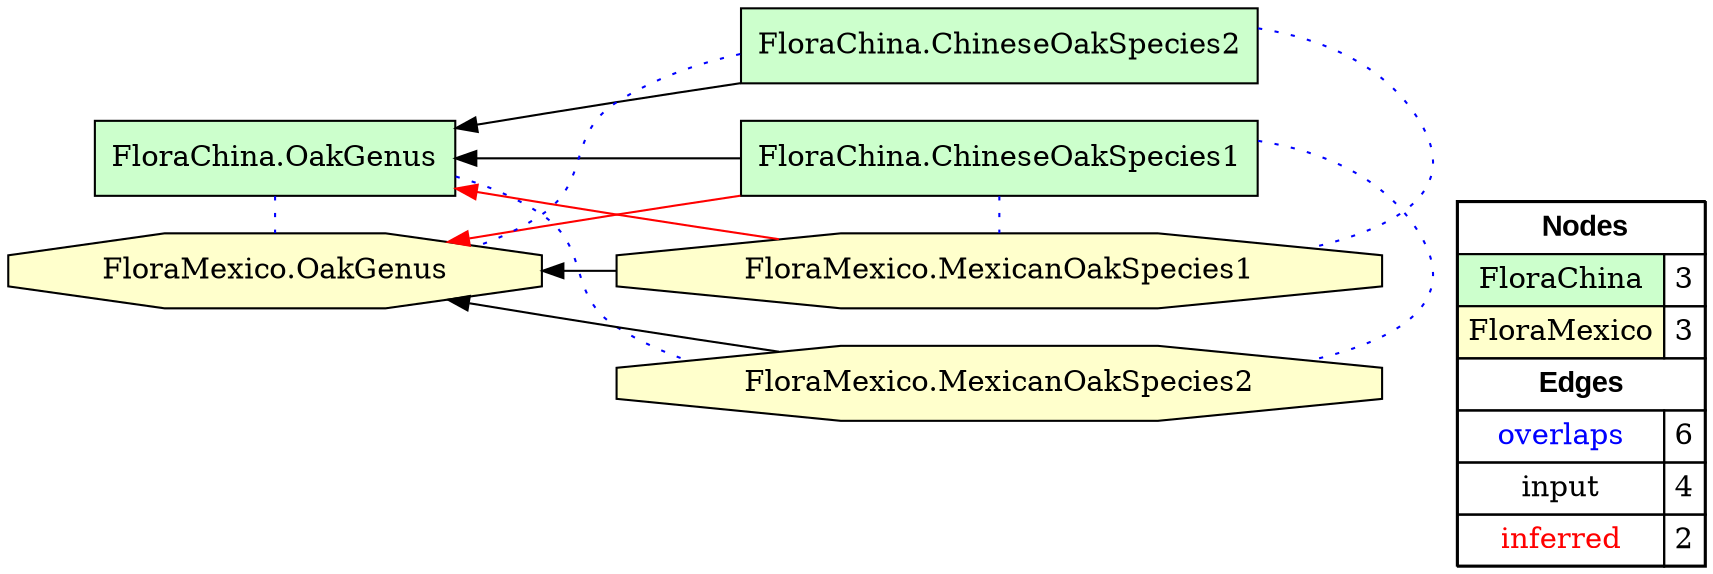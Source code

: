 digraph{
rankdir=RL
node[shape=box style=filled fillcolor="#CCFFCC"] 
"FloraChina.OakGenus"
"FloraChina.ChineseOakSpecies1"
"FloraChina.ChineseOakSpecies2"
node[shape=octagon style=filled fillcolor="#FFFFCC"] 
"FloraMexico.MexicanOakSpecies1"
"FloraMexico.OakGenus"
"FloraMexico.MexicanOakSpecies2"
edge[arrowhead=none style=dotted color="#0000FF" constraint=false penwidth=1]
"FloraChina.OakGenus" -> "FloraMexico.OakGenus"
"FloraChina.ChineseOakSpecies2" -> "FloraMexico.OakGenus"
"FloraChina.ChineseOakSpecies1" -> "FloraMexico.MexicanOakSpecies1"
"FloraChina.ChineseOakSpecies1" -> "FloraMexico.MexicanOakSpecies2"
"FloraChina.OakGenus" -> "FloraMexico.MexicanOakSpecies2"
"FloraChina.ChineseOakSpecies2" -> "FloraMexico.MexicanOakSpecies1"
edge[arrowhead=normal style=solid color="#000000" constraint=true penwidth=1]
"FloraMexico.MexicanOakSpecies1" -> "FloraMexico.OakGenus"
"FloraChina.ChineseOakSpecies2" -> "FloraChina.OakGenus"
"FloraChina.ChineseOakSpecies1" -> "FloraChina.OakGenus"
"FloraMexico.MexicanOakSpecies2" -> "FloraMexico.OakGenus"
edge[arrowhead=normal style=solid color="#FF0000" constraint=true penwidth=1]
"FloraChina.ChineseOakSpecies1" -> "FloraMexico.OakGenus"
"FloraMexico.MexicanOakSpecies1" -> "FloraChina.OakGenus"
edge[arrowhead=normal style=dotted color="#000000" constraint=true penwidth=1]
node[shape=box] 
{rank=source Legend [fillcolor= white margin=0 label=< 
 <TABLE BORDER="0" CELLBORDER="1" CELLSPACING="0" CELLPADDING="4"> 
<TR> <TD COLSPAN="2"><font face="Arial Black"> Nodes</font></TD> </TR> 
<TR> 
 <TD bgcolor="#CCFFCC">FloraChina</TD> 
 <TD>3</TD> 
 </TR> 
<TR> 
 <TD bgcolor="#FFFFCC">FloraMexico</TD> 
 <TD>3</TD> 
 </TR> 
<TR> <TD COLSPAN="2"><font face = "Arial Black"> Edges </font></TD> </TR> 
<TR> 
 <TD><font color ="#0000FF">overlaps</font></TD> 
 <TD>6</TD> 
 </TR> 
<TR> 
 <TD><font color ="#000000">input</font></TD> 
 <TD>4</TD> 
 </TR> 
<TR> 
 <TD><font color ="#FF0000">inferred</font></TD> 
 <TD>2</TD> 
 </TR> 
</TABLE> 
 >] } 
}